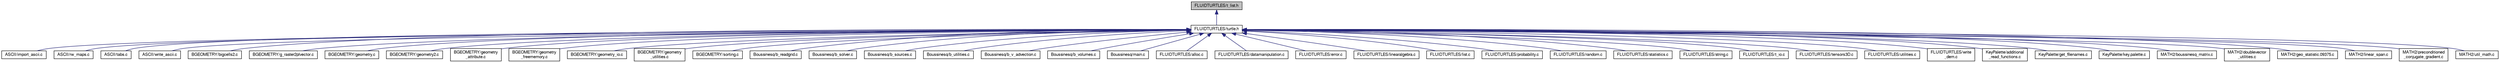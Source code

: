 digraph "FLUIDTURTLES/t_list.h"
{
  bgcolor="transparent";
  edge [fontname="FreeSans",fontsize="10",labelfontname="FreeSans",labelfontsize="10"];
  node [fontname="FreeSans",fontsize="10",shape=record];
  Node1 [label="FLUIDTURTLES/t_list.h",height=0.2,width=0.4,color="black", fillcolor="grey75", style="filled" fontcolor="black"];
  Node1 -> Node2 [dir="back",color="midnightblue",fontsize="10",style="solid",fontname="FreeSans"];
  Node2 [label="FLUIDTURTLES/turtle.h",height=0.2,width=0.4,color="black",URL="$turtle_8h.html"];
  Node2 -> Node3 [dir="back",color="midnightblue",fontsize="10",style="solid",fontname="FreeSans"];
  Node3 [label="ASCII/import_ascii.c",height=0.2,width=0.4,color="black",URL="$import__ascii_8c.html"];
  Node2 -> Node4 [dir="back",color="midnightblue",fontsize="10",style="solid",fontname="FreeSans"];
  Node4 [label="ASCII/rw_maps.c",height=0.2,width=0.4,color="black",URL="$rw__maps_8c.html"];
  Node2 -> Node5 [dir="back",color="midnightblue",fontsize="10",style="solid",fontname="FreeSans"];
  Node5 [label="ASCII/tabs.c",height=0.2,width=0.4,color="black",URL="$tabs_8c.html"];
  Node2 -> Node6 [dir="back",color="midnightblue",fontsize="10",style="solid",fontname="FreeSans"];
  Node6 [label="ASCII/write_ascii.c",height=0.2,width=0.4,color="black",URL="$write__ascii_8c.html"];
  Node2 -> Node7 [dir="back",color="midnightblue",fontsize="10",style="solid",fontname="FreeSans"];
  Node7 [label="BGEOMETRY/bigcells2.c",height=0.2,width=0.4,color="black",URL="$bigcells2_8c.html"];
  Node2 -> Node8 [dir="back",color="midnightblue",fontsize="10",style="solid",fontname="FreeSans"];
  Node8 [label="BGEOMETRY/g_raster2plvector.c",height=0.2,width=0.4,color="black",URL="$g__raster2plvector_8c.html"];
  Node2 -> Node9 [dir="back",color="midnightblue",fontsize="10",style="solid",fontname="FreeSans"];
  Node9 [label="BGEOMETRY/geometry.c",height=0.2,width=0.4,color="black",URL="$geometry_8c.html"];
  Node2 -> Node10 [dir="back",color="midnightblue",fontsize="10",style="solid",fontname="FreeSans"];
  Node10 [label="BGEOMETRY/geometry2.c",height=0.2,width=0.4,color="black",URL="$geometry2_8c.html"];
  Node2 -> Node11 [dir="back",color="midnightblue",fontsize="10",style="solid",fontname="FreeSans"];
  Node11 [label="BGEOMETRY/geometry\l_attribute.c",height=0.2,width=0.4,color="black",URL="$geometry__attribute_8c.html"];
  Node2 -> Node12 [dir="back",color="midnightblue",fontsize="10",style="solid",fontname="FreeSans"];
  Node12 [label="BGEOMETRY/geometry\l_freememory.c",height=0.2,width=0.4,color="black",URL="$geometry__freememory_8c.html"];
  Node2 -> Node13 [dir="back",color="midnightblue",fontsize="10",style="solid",fontname="FreeSans"];
  Node13 [label="BGEOMETRY/geometry_io.c",height=0.2,width=0.4,color="black",URL="$geometry__io_8c.html"];
  Node2 -> Node14 [dir="back",color="midnightblue",fontsize="10",style="solid",fontname="FreeSans"];
  Node14 [label="BGEOMETRY/geometry\l_utilities.c",height=0.2,width=0.4,color="black",URL="$geometry__utilities_8c.html"];
  Node2 -> Node15 [dir="back",color="midnightblue",fontsize="10",style="solid",fontname="FreeSans"];
  Node15 [label="BGEOMETRY/sorting.c",height=0.2,width=0.4,color="black",URL="$sorting_8c.html"];
  Node2 -> Node16 [dir="back",color="midnightblue",fontsize="10",style="solid",fontname="FreeSans"];
  Node16 [label="Boussinesq/b_readgrid.c",height=0.2,width=0.4,color="black",URL="$b__readgrid_8c.html"];
  Node2 -> Node17 [dir="back",color="midnightblue",fontsize="10",style="solid",fontname="FreeSans"];
  Node17 [label="Boussinesq/b_solver.c",height=0.2,width=0.4,color="black",URL="$b__solver_8c.html"];
  Node2 -> Node18 [dir="back",color="midnightblue",fontsize="10",style="solid",fontname="FreeSans"];
  Node18 [label="Boussinesq/b_sources.c",height=0.2,width=0.4,color="black",URL="$b__sources_8c.html"];
  Node2 -> Node19 [dir="back",color="midnightblue",fontsize="10",style="solid",fontname="FreeSans"];
  Node19 [label="Boussinesq/b_utilities.c",height=0.2,width=0.4,color="black",URL="$b__utilities_8c.html"];
  Node2 -> Node20 [dir="back",color="midnightblue",fontsize="10",style="solid",fontname="FreeSans"];
  Node20 [label="Boussinesq/b_v_advection.c",height=0.2,width=0.4,color="black",URL="$b__v__advection_8c.html"];
  Node2 -> Node21 [dir="back",color="midnightblue",fontsize="10",style="solid",fontname="FreeSans"];
  Node21 [label="Boussinesq/b_volumes.c",height=0.2,width=0.4,color="black",URL="$b__volumes_8c.html"];
  Node2 -> Node22 [dir="back",color="midnightblue",fontsize="10",style="solid",fontname="FreeSans"];
  Node22 [label="Boussinesq/main.c",height=0.2,width=0.4,color="black",URL="$main_8c.html"];
  Node2 -> Node23 [dir="back",color="midnightblue",fontsize="10",style="solid",fontname="FreeSans"];
  Node23 [label="FLUIDTURTLES/alloc.c",height=0.2,width=0.4,color="black",URL="$alloc_8c.html"];
  Node2 -> Node24 [dir="back",color="midnightblue",fontsize="10",style="solid",fontname="FreeSans"];
  Node24 [label="FLUIDTURTLES/datamanipulation.c",height=0.2,width=0.4,color="black",URL="$datamanipulation_8c.html"];
  Node2 -> Node25 [dir="back",color="midnightblue",fontsize="10",style="solid",fontname="FreeSans"];
  Node25 [label="FLUIDTURTLES/error.c",height=0.2,width=0.4,color="black",URL="$error_8c.html"];
  Node2 -> Node26 [dir="back",color="midnightblue",fontsize="10",style="solid",fontname="FreeSans"];
  Node26 [label="FLUIDTURTLES/linearalgebra.c",height=0.2,width=0.4,color="black",URL="$linearalgebra_8c.html"];
  Node2 -> Node27 [dir="back",color="midnightblue",fontsize="10",style="solid",fontname="FreeSans"];
  Node27 [label="FLUIDTURTLES/list.c",height=0.2,width=0.4,color="black",URL="$list_8c.html"];
  Node2 -> Node28 [dir="back",color="midnightblue",fontsize="10",style="solid",fontname="FreeSans"];
  Node28 [label="FLUIDTURTLES/probability.c",height=0.2,width=0.4,color="black",URL="$probability_8c.html"];
  Node2 -> Node29 [dir="back",color="midnightblue",fontsize="10",style="solid",fontname="FreeSans"];
  Node29 [label="FLUIDTURTLES/random.c",height=0.2,width=0.4,color="black",URL="$random_8c.html"];
  Node2 -> Node30 [dir="back",color="midnightblue",fontsize="10",style="solid",fontname="FreeSans"];
  Node30 [label="FLUIDTURTLES/statistics.c",height=0.2,width=0.4,color="black",URL="$statistics_8c.html"];
  Node2 -> Node31 [dir="back",color="midnightblue",fontsize="10",style="solid",fontname="FreeSans"];
  Node31 [label="FLUIDTURTLES/string.c",height=0.2,width=0.4,color="black",URL="$string_8c.html"];
  Node2 -> Node32 [dir="back",color="midnightblue",fontsize="10",style="solid",fontname="FreeSans"];
  Node32 [label="FLUIDTURTLES/t_io.c",height=0.2,width=0.4,color="black",URL="$t__io_8c.html"];
  Node2 -> Node33 [dir="back",color="midnightblue",fontsize="10",style="solid",fontname="FreeSans"];
  Node33 [label="FLUIDTURTLES/tensors3D.c",height=0.2,width=0.4,color="black",URL="$tensors3_d_8c.html"];
  Node2 -> Node34 [dir="back",color="midnightblue",fontsize="10",style="solid",fontname="FreeSans"];
  Node34 [label="FLUIDTURTLES/utilities.c",height=0.2,width=0.4,color="black",URL="$utilities_8c.html"];
  Node2 -> Node35 [dir="back",color="midnightblue",fontsize="10",style="solid",fontname="FreeSans"];
  Node35 [label="FLUIDTURTLES/write\l_dem.c",height=0.2,width=0.4,color="black",URL="$write__dem_8c.html"];
  Node2 -> Node36 [dir="back",color="midnightblue",fontsize="10",style="solid",fontname="FreeSans"];
  Node36 [label="KeyPalette/additional\l_read_functions.c",height=0.2,width=0.4,color="black",URL="$additional__read__functions_8c.html"];
  Node2 -> Node37 [dir="back",color="midnightblue",fontsize="10",style="solid",fontname="FreeSans"];
  Node37 [label="KeyPalette/get_filenames.c",height=0.2,width=0.4,color="black",URL="$get__filenames_8c.html"];
  Node2 -> Node38 [dir="back",color="midnightblue",fontsize="10",style="solid",fontname="FreeSans"];
  Node38 [label="KeyPalette/key.palette.c",height=0.2,width=0.4,color="black",URL="$key_8palette_8c.html"];
  Node2 -> Node39 [dir="back",color="midnightblue",fontsize="10",style="solid",fontname="FreeSans"];
  Node39 [label="MATH2/boussinesq_matrix.c",height=0.2,width=0.4,color="black",URL="$boussinesq__matrix_8c.html"];
  Node2 -> Node40 [dir="back",color="midnightblue",fontsize="10",style="solid",fontname="FreeSans"];
  Node40 [label="MATH2/doublevector\l_utilities.c",height=0.2,width=0.4,color="black",URL="$doublevector__utilities_8c.html"];
  Node2 -> Node41 [dir="back",color="midnightblue",fontsize="10",style="solid",fontname="FreeSans"];
  Node41 [label="MATH2/geo_statistic.09375.c",height=0.2,width=0.4,color="black",URL="$geo__statistic_809375_8c.html"];
  Node2 -> Node42 [dir="back",color="midnightblue",fontsize="10",style="solid",fontname="FreeSans"];
  Node42 [label="MATH2/linear_span.c",height=0.2,width=0.4,color="black",URL="$linear__span_8c.html"];
  Node2 -> Node43 [dir="back",color="midnightblue",fontsize="10",style="solid",fontname="FreeSans"];
  Node43 [label="MATH2/preconditioned\l_conjugate_gradient.c",height=0.2,width=0.4,color="black",URL="$preconditioned__conjugate__gradient_8c.html"];
  Node2 -> Node44 [dir="back",color="midnightblue",fontsize="10",style="solid",fontname="FreeSans"];
  Node44 [label="MATH2/util_math.c",height=0.2,width=0.4,color="black",URL="$util__math_8c.html"];
}
